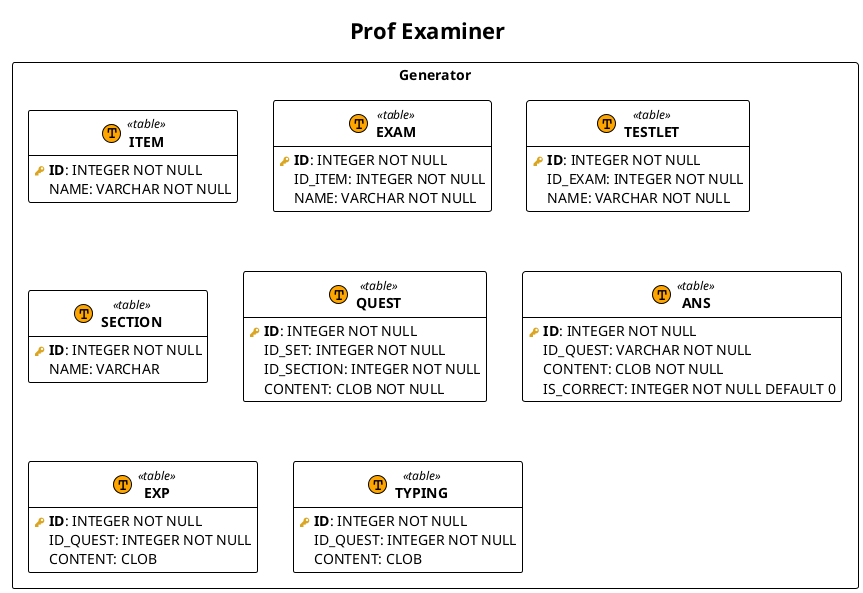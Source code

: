 @startuml

!theme plain
hide empty methods

!procedure $schema($name, $slug)
package "$name" as $slug <<Rectangle>>
!endprocedure

!procedure $table($name, $slug)
entity "<b>$name</b>" as $slug << (T, Orange) table >>
!endprocedure

!procedure $view($name, $slug)
entity "<b>$name</b>" as $slug << (V, Aquamarine) view >>
!endprocedure

!procedure $pk($name)
<color:#GoldenRod><&key></color> <b>$name</b>
!endprocedure

!procedure $fk($name)
<color:#Silver><&key></color> $name
!endprocedure

!procedure $column($name)
{field} <color:#White><&media-record></color> $name
!endprocedure


title "Prof Examiner"


$schema("Generator", "id_0") {

  $table("ITEM", "id_1") {
    $pk("ID"): INTEGER NOT NULL
    $column("NAME"): VARCHAR NOT NULL
    
  }

  $table("EXAM", "id_2") {
    $pk("ID"): INTEGER NOT NULL
    $column("ID_ITEM"): INTEGER NOT NULL
    $column("NAME"): VARCHAR NOT NULL
  }

  $table("TESTLET", "id_3") {
    $pk("ID"): INTEGER NOT NULL
    $column("ID_EXAM"): INTEGER NOT NULL
    $column("NAME"): VARCHAR NOT NULL
  }

  $table("SECTION", "id_4") {
    $pk("ID"): INTEGER NOT NULL
    $column("NAME"): VARCHAR
  }

  $table("QUEST", "id_5") {
    $pk("ID"): INTEGER NOT NULL
    $column("ID_SET"): INTEGER NOT NULL
    $column("ID_SECTION"): INTEGER NOT NULL
    $column("CONTENT"): CLOB NOT NULL
  }

  $table("ANS", "id_6") {
      $pk("ID"): INTEGER NOT NULL
      $column("ID_QUEST"): VARCHAR NOT NULL
      $column("CONTENT"): CLOB NOT NULL
      $column("IS_CORRECT"): INTEGER NOT NULL DEFAULT 0
  }

  $table("EXP", "id_7") {
      $pk("ID"): INTEGER NOT NULL
      $column("ID_QUEST"): INTEGER NOT NULL
      $column("CONTENT"): CLOB
  }

  $table("TYPING", "id_8") {
      $pk("ID"): INTEGER NOT NULL
      $column("ID_QUEST"): INTEGER NOT NULL
      $column("CONTENT"): CLOB
  }

}

@enduml